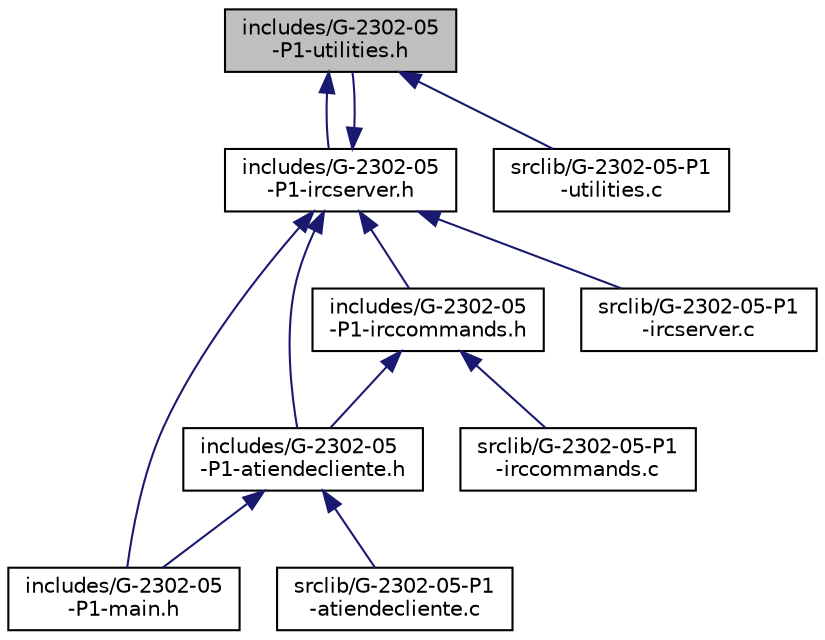 digraph "includes/G-2302-05-P1-utilities.h"
{
  edge [fontname="Helvetica",fontsize="10",labelfontname="Helvetica",labelfontsize="10"];
  node [fontname="Helvetica",fontsize="10",shape=record];
  Node1 [label="includes/G-2302-05\l-P1-utilities.h",height=0.2,width=0.4,color="black", fillcolor="grey75", style="filled" fontcolor="black"];
  Node1 -> Node2 [dir="back",color="midnightblue",fontsize="10",style="solid",fontname="Helvetica"];
  Node2 [label="includes/G-2302-05\l-P1-ircserver.h",height=0.2,width=0.4,color="black", fillcolor="white", style="filled",URL="$G-2302-05-P1-ircserver_8h.html",tooltip="Biblioteca de semaforos. "];
  Node2 -> Node3 [dir="back",color="midnightblue",fontsize="10",style="solid",fontname="Helvetica"];
  Node3 [label="includes/G-2302-05\l-P1-main.h",height=0.2,width=0.4,color="black", fillcolor="white", style="filled",URL="$G-2302-05-P1-main_8h.html"];
  Node2 -> Node1 [dir="back",color="midnightblue",fontsize="10",style="solid",fontname="Helvetica"];
  Node2 -> Node4 [dir="back",color="midnightblue",fontsize="10",style="solid",fontname="Helvetica"];
  Node4 [label="includes/G-2302-05\l-P1-atiendecliente.h",height=0.2,width=0.4,color="black", fillcolor="white", style="filled",URL="$G-2302-05-P1-atiendecliente_8h.html"];
  Node4 -> Node3 [dir="back",color="midnightblue",fontsize="10",style="solid",fontname="Helvetica"];
  Node4 -> Node5 [dir="back",color="midnightblue",fontsize="10",style="solid",fontname="Helvetica"];
  Node5 [label="srclib/G-2302-05-P1\l-atiendecliente.c",height=0.2,width=0.4,color="black", fillcolor="white", style="filled",URL="$G-2302-05-P1-atiendecliente_8c.html"];
  Node2 -> Node6 [dir="back",color="midnightblue",fontsize="10",style="solid",fontname="Helvetica"];
  Node6 [label="includes/G-2302-05\l-P1-irccommands.h",height=0.2,width=0.4,color="black", fillcolor="white", style="filled",URL="$G-2302-05-P1-irccommands_8h.html"];
  Node6 -> Node4 [dir="back",color="midnightblue",fontsize="10",style="solid",fontname="Helvetica"];
  Node6 -> Node7 [dir="back",color="midnightblue",fontsize="10",style="solid",fontname="Helvetica"];
  Node7 [label="srclib/G-2302-05-P1\l-irccommands.c",height=0.2,width=0.4,color="black", fillcolor="white", style="filled",URL="$G-2302-05-P1-irccommands_8c.html"];
  Node2 -> Node8 [dir="back",color="midnightblue",fontsize="10",style="solid",fontname="Helvetica"];
  Node8 [label="srclib/G-2302-05-P1\l-ircserver.c",height=0.2,width=0.4,color="black", fillcolor="white", style="filled",URL="$G-2302-05-P1-ircserver_8c.html",tooltip="Funciones de manejo de variables globales. "];
  Node1 -> Node9 [dir="back",color="midnightblue",fontsize="10",style="solid",fontname="Helvetica"];
  Node9 [label="srclib/G-2302-05-P1\l-utilities.c",height=0.2,width=0.4,color="black", fillcolor="white", style="filled",URL="$G-2302-05-P1-utilities_8c.html"];
}
